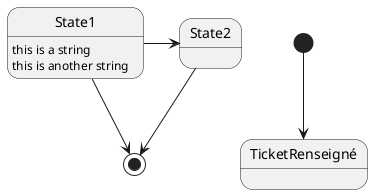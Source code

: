 @startuml diagramme etat-transition

[*] --> TicketRenseigné
State1 --> [*]
State1 : this is a string
State1 : this is another string

State1 -> State2
State2 --> [*]

@enduml